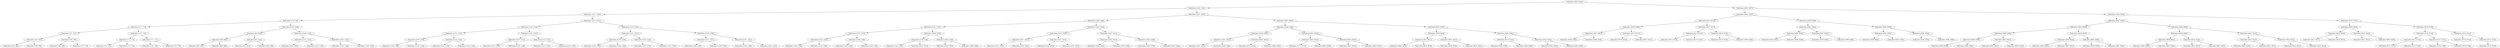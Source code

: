 digraph G{
1362703807 [label="Node{data=[8265, 8265]}"]
1362703807 -> 2003992234
2003992234 [label="Node{data=[1243, 1243]}"]
2003992234 -> 2018273253
2018273253 [label="Node{data=[1147, 1147]}"]
2018273253 -> 302054858
302054858 [label="Node{data=[779, 779]}"]
302054858 -> 168601336
168601336 [label="Node{data=[771, 771]}"]
168601336 -> 1852775997
1852775997 [label="Node{data=[767, 767]}"]
1852775997 -> 1971793754
1971793754 [label="Node{data=[765, 765]}"]
1971793754 -> 1618768525
1618768525 [label="Node{data=[764, 764]}"]
1971793754 -> 262681372
262681372 [label="Node{data=[766, 766]}"]
1852775997 -> 421550626
421550626 [label="Node{data=[769, 769]}"]
421550626 -> 1427200931
1427200931 [label="Node{data=[768, 768]}"]
421550626 -> 1459270550
1459270550 [label="Node{data=[770, 770]}"]
168601336 -> 411323014
411323014 [label="Node{data=[775, 775]}"]
411323014 -> 57598718
57598718 [label="Node{data=[773, 773]}"]
57598718 -> 1560116595
1560116595 [label="Node{data=[772, 772]}"]
57598718 -> 1603797881
1603797881 [label="Node{data=[774, 774]}"]
411323014 -> 1710404214
1710404214 [label="Node{data=[777, 777]}"]
1710404214 -> 293590308
293590308 [label="Node{data=[776, 776]}"]
1710404214 -> 643708061
643708061 [label="Node{data=[778, 778]}"]
302054858 -> 969042148
969042148 [label="Node{data=[1028, 1028]}"]
969042148 -> 1230183592
1230183592 [label="Node{data=[810, 810]}"]
1230183592 -> 652883539
652883539 [label="Node{data=[808, 808]}"]
652883539 -> 1900483791
1900483791 [label="Node{data=[807, 807]}"]
652883539 -> 1533597515
1533597515 [label="Node{data=[809, 809]}"]
1230183592 -> 168765138
168765138 [label="Node{data=[812, 812]}"]
168765138 -> 2099302766
2099302766 [label="Node{data=[811, 811]}"]
168765138 -> 881349481
881349481 [label="Node{data=[928, 928]}"]
969042148 -> 700909628
700909628 [label="Node{data=[1143, 1143]}"]
700909628 -> 1519227488
1519227488 [label="Node{data=[1141, 1141]}"]
1519227488 -> 559776766
559776766 [label="Node{data=[1032, 1032]}"]
1519227488 -> 1463328679
1463328679 [label="Node{data=[1142, 1142]}"]
700909628 -> 1177545620
1177545620 [label="Node{data=[1145, 1145]}"]
1177545620 -> 1887924131
1887924131 [label="Node{data=[1144, 1144]}"]
1177545620 -> 1032339518
1032339518 [label="Node{data=[1146, 1146]}"]
2018273253 -> 777926031
777926031 [label="Node{data=[1227, 1227]}"]
777926031 -> 387192987
387192987 [label="Node{data=[1155, 1155]}"]
387192987 -> 1545963437
1545963437 [label="Node{data=[1151, 1151]}"]
1545963437 -> 592688551
592688551 [label="Node{data=[1149, 1149]}"]
592688551 -> 2097028623
2097028623 [label="Node{data=[1148, 1148]}"]
592688551 -> 1259934155
1259934155 [label="Node{data=[1150, 1150]}"]
1545963437 -> 997326826
997326826 [label="Node{data=[1153, 1153]}"]
997326826 -> 95525806
95525806 [label="Node{data=[1152, 1152]}"]
997326826 -> 162784113
162784113 [label="Node{data=[1154, 1154]}"]
387192987 -> 170339525
170339525 [label="Node{data=[1192, 1192]}"]
170339525 -> 1050483908
1050483908 [label="Node{data=[1157, 1157]}"]
1050483908 -> 939035730
939035730 [label="Node{data=[1156, 1156]}"]
1050483908 -> 558258615
558258615 [label="Node{data=[1158, 1158]}"]
170339525 -> 313788510
313788510 [label="Node{data=[1225, 1225]}"]
313788510 -> 1150897648
1150897648 [label="Node{data=[1212, 1212]}"]
313788510 -> 930136877
930136877 [label="Node{data=[1226, 1226]}"]
777926031 -> 610840469
610840469 [label="Node{data=[1235, 1235]}"]
610840469 -> 372028862
372028862 [label="Node{data=[1231, 1231]}"]
372028862 -> 408194118
408194118 [label="Node{data=[1229, 1229]}"]
408194118 -> 697064906
697064906 [label="Node{data=[1228, 1228]}"]
408194118 -> 1215908713
1215908713 [label="Node{data=[1230, 1230]}"]
372028862 -> 999003805
999003805 [label="Node{data=[1233, 1233]}"]
999003805 -> 125897494
125897494 [label="Node{data=[1232, 1232]}"]
999003805 -> 1286108193
1286108193 [label="Node{data=[1234, 1234]}"]
610840469 -> 1317555422
1317555422 [label="Node{data=[1239, 1239]}"]
1317555422 -> 693114092
693114092 [label="Node{data=[1237, 1237]}"]
693114092 -> 637956971
637956971 [label="Node{data=[1236, 1236]}"]
693114092 -> 696259318
696259318 [label="Node{data=[1238, 1238]}"]
1317555422 -> 635585956
635585956 [label="Node{data=[1241, 1241]}"]
635585956 -> 213701248
213701248 [label="Node{data=[1240, 1240]}"]
635585956 -> 431252823
431252823 [label="Node{data=[1242, 1242]}"]
2003992234 -> 814400309
814400309 [label="Node{data=[2431, 2431]}"]
814400309 -> 133332965
133332965 [label="Node{data=[2308, 2308]}"]
133332965 -> 1831896393
1831896393 [label="Node{data=[1251, 1251]}"]
1831896393 -> 1469373285
1469373285 [label="Node{data=[1247, 1247]}"]
1469373285 -> 836843977
836843977 [label="Node{data=[1245, 1245]}"]
836843977 -> 628647239
628647239 [label="Node{data=[1244, 1244]}"]
836843977 -> 1275831916
1275831916 [label="Node{data=[1246, 1246]}"]
1469373285 -> 1026884475
1026884475 [label="Node{data=[1249, 1249]}"]
1026884475 -> 86133349
86133349 [label="Node{data=[1248, 1248]}"]
1026884475 -> 1662408155
1662408155 [label="Node{data=[1250, 1250]}"]
1831896393 -> 1925166867
1925166867 [label="Node{data=[2029, 2029]}"]
1925166867 -> 1736723684
1736723684 [label="Node{data=[1534, 1534]}"]
1736723684 -> 1885491987
1885491987 [label="Node{data=[1252, 1252]}"]
1736723684 -> 562788425
562788425 [label="Node{data=[2013, 2013]}"]
1925166867 -> 771966020
771966020 [label="Node{data=[2059, 2059]}"]
771966020 -> 1806028300
1806028300 [label="Node{data=[2055, 2055]}"]
771966020 -> 163443360
163443360 [label="Node{data=[2306, 2306]}"]
133332965 -> 1930337006
1930337006 [label="Node{data=[2423, 2423]}"]
1930337006 -> 1193005487
1193005487 [label="Node{data=[2419, 2419]}"]
1193005487 -> 42705646
42705646 [label="Node{data=[2417, 2417]}"]
42705646 -> 1690663149
1690663149 [label="Node{data=[2410, 2410]}"]
42705646 -> 1662732145
1662732145 [label="Node{data=[2418, 2418]}"]
1193005487 -> 2048160788
2048160788 [label="Node{data=[2421, 2421]}"]
2048160788 -> 634856810
634856810 [label="Node{data=[2420, 2420]}"]
2048160788 -> 1788486445
1788486445 [label="Node{data=[2422, 2422]}"]
1930337006 -> 1392759232
1392759232 [label="Node{data=[2427, 2427]}"]
1392759232 -> 183417696
183417696 [label="Node{data=[2425, 2425]}"]
183417696 -> 370029346
370029346 [label="Node{data=[2424, 2424]}"]
183417696 -> 766966149
766966149 [label="Node{data=[2426, 2426]}"]
1392759232 -> 1618386978
1618386978 [label="Node{data=[2429, 2429]}"]
1618386978 -> 524034807
524034807 [label="Node{data=[2428, 2428]}"]
1618386978 -> 2026673425
2026673425 [label="Node{data=[2430, 2430]}"]
814400309 -> 1647063388
1647063388 [label="Node{data=[6025, 6025]}"]
1647063388 -> 932113035
932113035 [label="Node{data=[5540, 5540]}"]
932113035 -> 1230724375
1230724375 [label="Node{data=[4258, 4258]}"]
1230724375 -> 1428372784
1428372784 [label="Node{data=[2433, 2433]}"]
1428372784 -> 1443254297
1443254297 [label="Node{data=[2432, 2432]}"]
1428372784 -> 379335392
379335392 [label="Node{data=[4190, 4190]}"]
1230724375 -> 87844545
87844545 [label="Node{data=[4491, 4491]}"]
87844545 -> 1228542443
1228542443 [label="Node{data=[4274, 4274]}"]
87844545 -> 769136205
769136205 [label="Node{data=[5065, 5065]}"]
932113035 -> 1512323620
1512323620 [label="Node{data=[6021, 6021]}"]
1512323620 -> 1019762127
1019762127 [label="Node{data=[6019, 6019]}"]
1019762127 -> 627359476
627359476 [label="Node{data=[5777, 5777]}"]
1019762127 -> 1214496363
1214496363 [label="Node{data=[6020, 6020]}"]
1512323620 -> 871188569
871188569 [label="Node{data=[6023, 6023]}"]
871188569 -> 1299518918
1299518918 [label="Node{data=[6022, 6022]}"]
871188569 -> 1298567554
1298567554 [label="Node{data=[6024, 6024]}"]
1647063388 -> 405012131
405012131 [label="Node{data=[6033, 6033]}"]
405012131 -> 1096143486
1096143486 [label="Node{data=[6029, 6029]}"]
1096143486 -> 611005623
611005623 [label="Node{data=[6027, 6027]}"]
611005623 -> 1568168761
1568168761 [label="Node{data=[6026, 6026]}"]
611005623 -> 1521053907
1521053907 [label="Node{data=[6028, 6028]}"]
1096143486 -> 889229274
889229274 [label="Node{data=[6031, 6031]}"]
889229274 -> 1219746625
1219746625 [label="Node{data=[6030, 6030]}"]
889229274 -> 1460531453
1460531453 [label="Node{data=[6032, 6032]}"]
405012131 -> 1186147623
1186147623 [label="Node{data=[8261, 8261]}"]
1186147623 -> 2004616308
2004616308 [label="Node{data=[6253, 6253]}"]
2004616308 -> 558080009
558080009 [label="Node{data=[6034, 6034]}"]
2004616308 -> 426845892
426845892 [label="Node{data=[8260, 8260]}"]
1186147623 -> 1182067416
1182067416 [label="Node{data=[8263, 8263]}"]
1182067416 -> 1362889158
1362889158 [label="Node{data=[8262, 8262]}"]
1182067416 -> 1841543168
1841543168 [label="Node{data=[8264, 8264]}"]
1362703807 -> 2098525306
2098525306 [label="Node{data=[8297, 8297]}"]
2098525306 -> 475521834
475521834 [label="Node{data=[8281, 8281]}"]
475521834 -> 756333407
756333407 [label="Node{data=[8273, 8273]}"]
756333407 -> 1567036741
1567036741 [label="Node{data=[8269, 8269]}"]
1567036741 -> 126524855
126524855 [label="Node{data=[8267, 8267]}"]
126524855 -> 619147487
619147487 [label="Node{data=[8266, 8266]}"]
126524855 -> 740419935
740419935 [label="Node{data=[8268, 8268]}"]
1567036741 -> 1225329827
1225329827 [label="Node{data=[8271, 8271]}"]
1225329827 -> 448612112
448612112 [label="Node{data=[8270, 8270]}"]
1225329827 -> 88325392
88325392 [label="Node{data=[8272, 8272]}"]
756333407 -> 646694902
646694902 [label="Node{data=[8277, 8277]}"]
646694902 -> 669428624
669428624 [label="Node{data=[8275, 8275]}"]
669428624 -> 1460927931
1460927931 [label="Node{data=[8274, 8274]}"]
669428624 -> 1335914868
1335914868 [label="Node{data=[8276, 8276]}"]
646694902 -> 938257153
938257153 [label="Node{data=[8279, 8279]}"]
938257153 -> 633617479
633617479 [label="Node{data=[8278, 8278]}"]
938257153 -> 1836249953
1836249953 [label="Node{data=[8280, 8280]}"]
475521834 -> 563418218
563418218 [label="Node{data=[8289, 8289]}"]
563418218 -> 1936918522
1936918522 [label="Node{data=[8285, 8285]}"]
1936918522 -> 2010196951
2010196951 [label="Node{data=[8283, 8283]}"]
2010196951 -> 222439351
222439351 [label="Node{data=[8282, 8282]}"]
2010196951 -> 83706929
83706929 [label="Node{data=[8284, 8284]}"]
1936918522 -> 1868226435
1868226435 [label="Node{data=[8287, 8287]}"]
1868226435 -> 296476204
296476204 [label="Node{data=[8286, 8286]}"]
1868226435 -> 222833713
222833713 [label="Node{data=[8288, 8288]}"]
563418218 -> 1668955493
1668955493 [label="Node{data=[8293, 8293]}"]
1668955493 -> 1524973646
1524973646 [label="Node{data=[8291, 8291]}"]
1524973646 -> 359710592
359710592 [label="Node{data=[8290, 8290]}"]
1524973646 -> 1494560955
1494560955 [label="Node{data=[8292, 8292]}"]
1668955493 -> 1807138793
1807138793 [label="Node{data=[8295, 8295]}"]
1807138793 -> 463562209
463562209 [label="Node{data=[8294, 8294]}"]
1807138793 -> 196953514
196953514 [label="Node{data=[8296, 8296]}"]
2098525306 -> 2078096526
2078096526 [label="Node{data=[9416, 9416]}"]
2078096526 -> 625647083
625647083 [label="Node{data=[8932, 8932]}"]
625647083 -> 894728910
894728910 [label="Node{data=[8924, 8924]}"]
894728910 -> 1411770843
1411770843 [label="Node{data=[8389, 8389]}"]
1411770843 -> 1175361181
1175361181 [label="Node{data=[8299, 8299]}"]
1175361181 -> 937098866
937098866 [label="Node{data=[8298, 8298]}"]
1175361181 -> 558788685
558788685 [label="Node{data=[8300, 8300]}"]
1411770843 -> 1516121742
1516121742 [label="Node{data=[8922, 8922]}"]
1516121742 -> 1758912806
1758912806 [label="Node{data=[8921, 8921]}"]
1516121742 -> 136293152
136293152 [label="Node{data=[8923, 8923]}"]
894728910 -> 1518431862
1518431862 [label="Node{data=[8928, 8928]}"]
1518431862 -> 1895825910
1895825910 [label="Node{data=[8926, 8926]}"]
1895825910 -> 771752225
771752225 [label="Node{data=[8925, 8925]}"]
1895825910 -> 1530132842
1530132842 [label="Node{data=[8927, 8927]}"]
1518431862 -> 168873636
168873636 [label="Node{data=[8930, 8930]}"]
168873636 -> 2070835617
2070835617 [label="Node{data=[8929, 8929]}"]
168873636 -> 1439268580
1439268580 [label="Node{data=[8931, 8931]}"]
625647083 -> 292894110
292894110 [label="Node{data=[9408, 9408]}"]
292894110 -> 496807162
496807162 [label="Node{data=[8936, 8936]}"]
496807162 -> 360134033
360134033 [label="Node{data=[8934, 8934]}"]
360134033 -> 198662021
198662021 [label="Node{data=[8933, 8933]}"]
360134033 -> 859200164
859200164 [label="Node{data=[8935, 8935]}"]
496807162 -> 1261816644
1261816644 [label="Node{data=[9144, 9144]}"]
1261816644 -> 1732420622
1732420622 [label="Node{data=[9072, 9072]}"]
1261816644 -> 1444457500
1444457500 [label="Node{data=[9407, 9407]}"]
292894110 -> 1476013825
1476013825 [label="Node{data=[9412, 9412]}"]
1476013825 -> 846246225
846246225 [label="Node{data=[9410, 9410]}"]
846246225 -> 1088422341
1088422341 [label="Node{data=[9409, 9409]}"]
846246225 -> 1401630089
1401630089 [label="Node{data=[9411, 9411]}"]
1476013825 -> 1427083998
1427083998 [label="Node{data=[9414, 9414]}"]
1427083998 -> 1648511767
1648511767 [label="Node{data=[9413, 9413]}"]
1427083998 -> 577536179
577536179 [label="Node{data=[9415, 9415]}"]
2078096526 -> 671159826
671159826 [label="Node{data=[9721, 9721]}"]
671159826 -> 20048046
20048046 [label="Node{data=[9420, 9420]}"]
20048046 -> 1901793644
1901793644 [label="Node{data=[9418, 9418]}"]
1901793644 -> 938770156
938770156 [label="Node{data=[9417, 9417]}"]
1901793644 -> 392515462
392515462 [label="Node{data=[9419, 9419]}"]
20048046 -> 421503324
421503324 [label="Node{data=[9422, 9422]}"]
421503324 -> 820380514
820380514 [label="Node{data=[9421, 9421]}"]
421503324 -> 611391628
611391628 [label="Node{data=[9655, 9655]}"]
671159826 -> 425028347
425028347 [label="Node{data=[9729, 9729]}"]
425028347 -> 2107911628
2107911628 [label="Node{data=[9725, 9725]}"]
2107911628 -> 2103036937
2103036937 [label="Node{data=[9723, 9723]}"]
2103036937 -> 1371541078
1371541078 [label="Node{data=[9722, 9722]}"]
2103036937 -> 1676719143
1676719143 [label="Node{data=[9724, 9724]}"]
2107911628 -> 1063665624
1063665624 [label="Node{data=[9727, 9727]}"]
1063665624 -> 216827321
216827321 [label="Node{data=[9726, 9726]}"]
1063665624 -> 1561303244
1561303244 [label="Node{data=[9728, 9728]}"]
425028347 -> 1001938630
1001938630 [label="Node{data=[9731, 9731]}"]
1001938630 -> 892223126
892223126 [label="Node{data=[9730, 9730]}"]
1001938630 -> 1560786119
1560786119 [label="Node{data=[9732, 9732]}"]
1560786119 -> 2087689811
2087689811 [label="Node{data=[9733, 9733]}"]
}